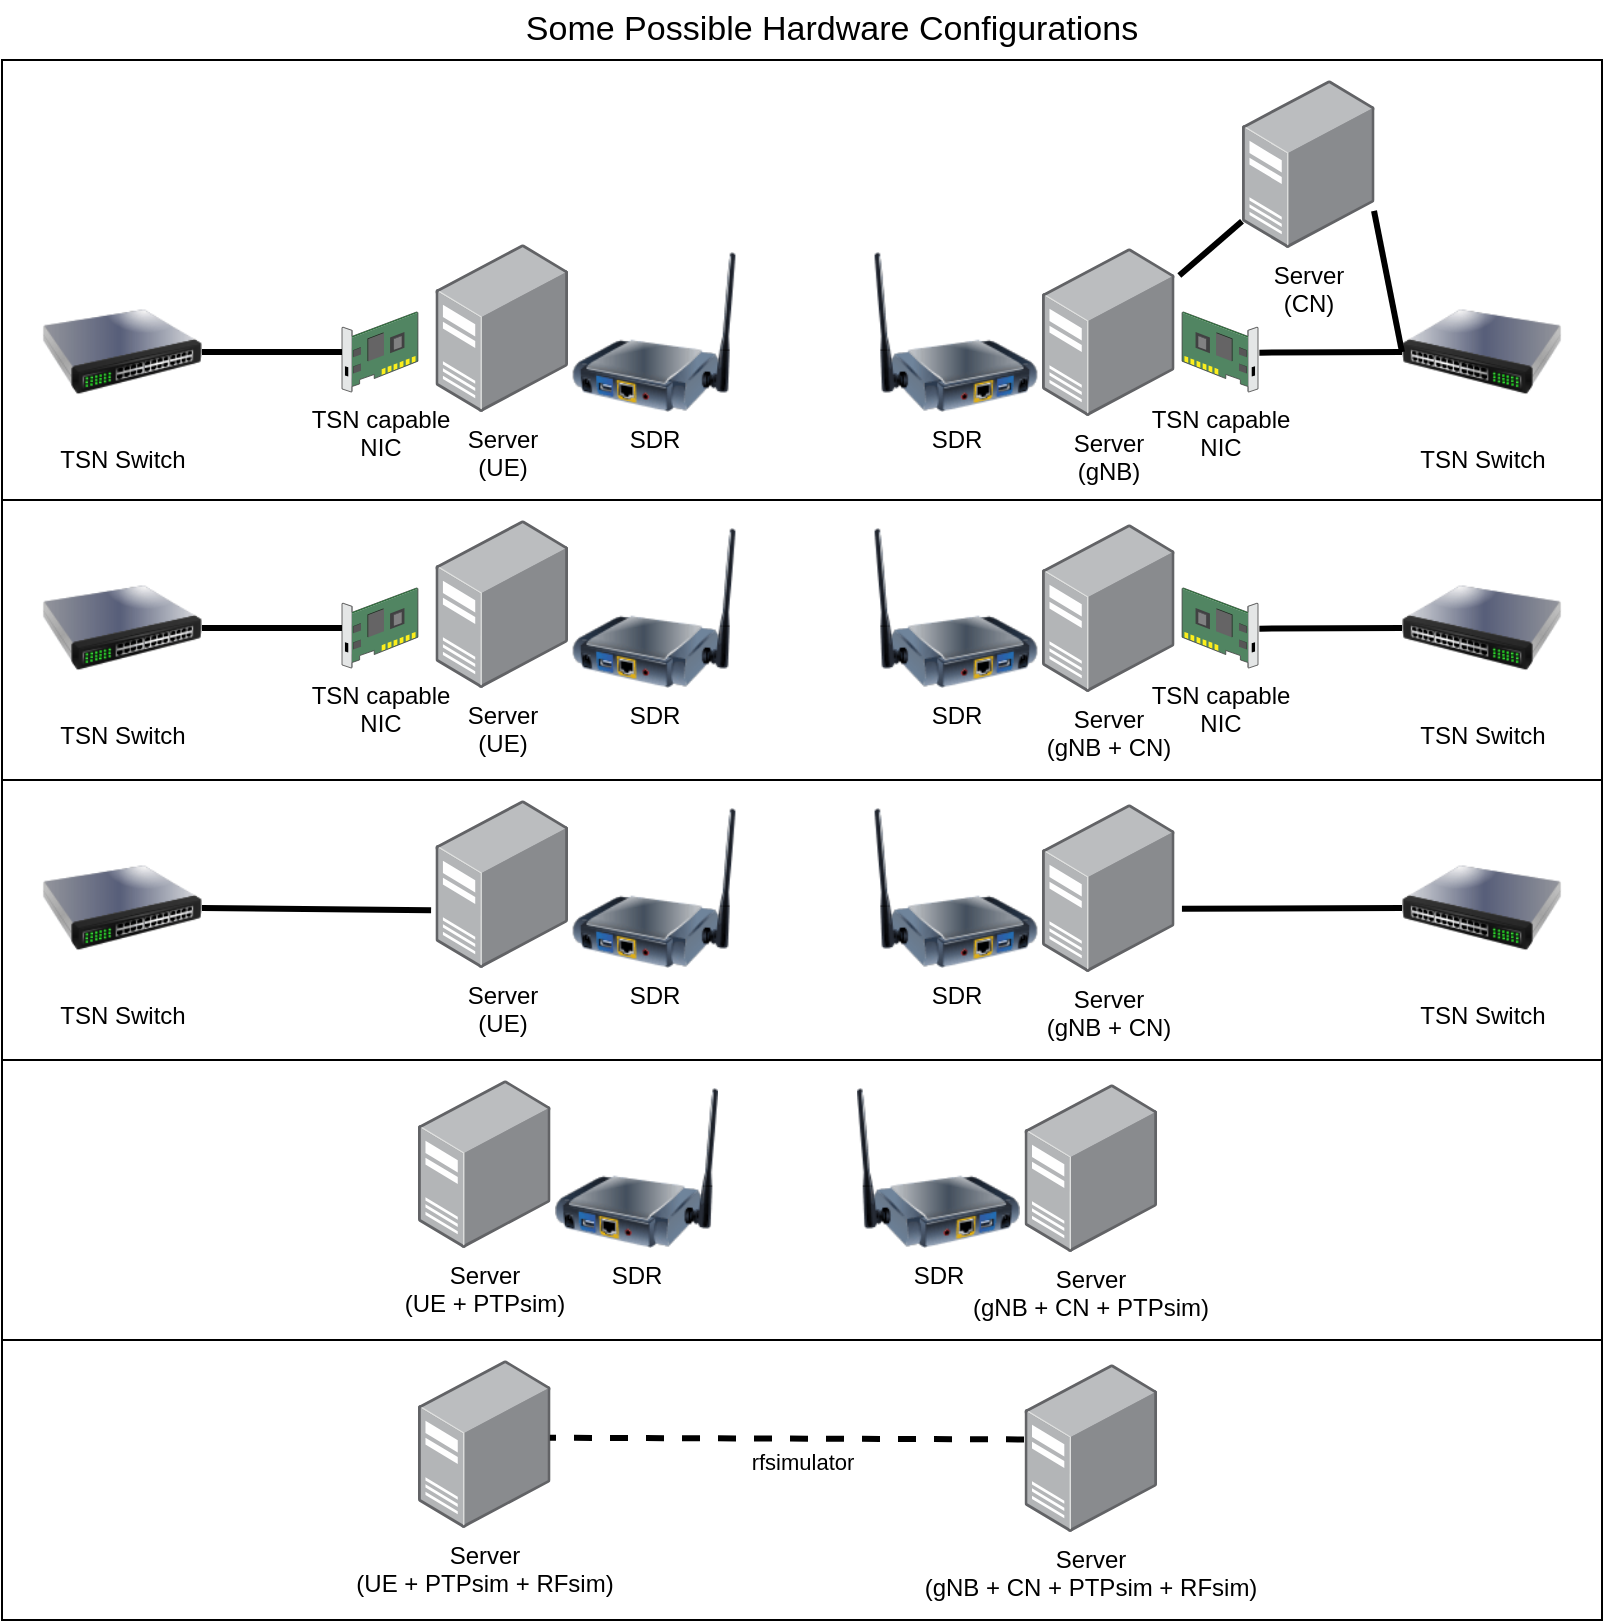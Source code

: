 <mxfile version="22.0.3" type="device">
  <diagram name="Page-1" id="PltH3wfFX6AIHZl8yf9l">
    <mxGraphModel dx="1354" dy="913" grid="1" gridSize="10" guides="1" tooltips="1" connect="1" arrows="1" fold="1" page="1" pageScale="1" pageWidth="1169" pageHeight="827" math="0" shadow="0">
      <root>
        <mxCell id="0" />
        <mxCell id="1" parent="0" />
        <mxCell id="6xSNXQIegf7Q926UobLi-67" value="" style="rounded=0;whiteSpace=wrap;html=1;" vertex="1" parent="1">
          <mxGeometry x="240" y="670" width="800" height="140" as="geometry" />
        </mxCell>
        <mxCell id="6xSNXQIegf7Q926UobLi-61" value="" style="rounded=0;whiteSpace=wrap;html=1;" vertex="1" parent="1">
          <mxGeometry x="240" y="530" width="800" height="140" as="geometry" />
        </mxCell>
        <mxCell id="6xSNXQIegf7Q926UobLi-60" value="" style="rounded=0;whiteSpace=wrap;html=1;" vertex="1" parent="1">
          <mxGeometry x="240" y="390" width="800" height="140" as="geometry" />
        </mxCell>
        <mxCell id="6xSNXQIegf7Q926UobLi-59" value="" style="rounded=0;whiteSpace=wrap;html=1;" vertex="1" parent="1">
          <mxGeometry x="240" y="250" width="800" height="140" as="geometry" />
        </mxCell>
        <mxCell id="6xSNXQIegf7Q926UobLi-58" value="" style="rounded=0;whiteSpace=wrap;html=1;" vertex="1" parent="1">
          <mxGeometry x="240" y="30" width="800" height="220" as="geometry" />
        </mxCell>
        <mxCell id="6xSNXQIegf7Q926UobLi-1" value="TSN Switch" style="image;html=1;image=img/lib/clip_art/networking/Switch_128x128.png" vertex="1" parent="1">
          <mxGeometry x="260" y="136" width="80" height="80" as="geometry" />
        </mxCell>
        <mxCell id="6xSNXQIegf7Q926UobLi-3" value="TSN Switch" style="image;html=1;image=img/lib/clip_art/networking/Switch_128x128.png;flipH=1;" vertex="1" parent="1">
          <mxGeometry x="940" y="136" width="80" height="80" as="geometry" />
        </mxCell>
        <mxCell id="6xSNXQIegf7Q926UobLi-4" value="Some Possible Hardware Configurations" style="text;html=1;strokeColor=none;fillColor=none;align=center;verticalAlign=middle;whiteSpace=wrap;rounded=0;strokeWidth=5;fontSize=17;" vertex="1" parent="1">
          <mxGeometry x="470" width="370" height="30" as="geometry" />
        </mxCell>
        <mxCell id="6xSNXQIegf7Q926UobLi-8" value="SDR" style="image;html=1;image=img/lib/clip_art/networking/Print_Server_Wireless_128x128.png;flipH=1;" vertex="1" parent="1">
          <mxGeometry x="523" y="126" width="86" height="80" as="geometry" />
        </mxCell>
        <mxCell id="6xSNXQIegf7Q926UobLi-9" value="Server&lt;br&gt;(UE)" style="image;points=[];aspect=fixed;html=1;align=center;shadow=0;dashed=0;image=img/lib/allied_telesis/computer_and_terminals/Server_Desktop.svg;" vertex="1" parent="1">
          <mxGeometry x="456.73" y="122" width="66.27" height="84" as="geometry" />
        </mxCell>
        <mxCell id="6xSNXQIegf7Q926UobLi-10" value="TSN capable&lt;br&gt;NIC" style="shadow=0;dashed=0;html=1;labelPosition=center;verticalLabelPosition=bottom;verticalAlign=top;align=center;outlineConnect=0;shape=mxgraph.veeam.3d.network_card;" vertex="1" parent="1">
          <mxGeometry x="410" y="156" width="38" height="40" as="geometry" />
        </mxCell>
        <mxCell id="6xSNXQIegf7Q926UobLi-12" value="SDR" style="image;html=1;image=img/lib/clip_art/networking/Print_Server_Wireless_128x128.png;flipH=0;" vertex="1" parent="1">
          <mxGeometry x="674" y="126" width="86" height="80" as="geometry" />
        </mxCell>
        <mxCell id="6xSNXQIegf7Q926UobLi-13" value="Server&lt;br&gt;(gNB)" style="image;points=[];aspect=fixed;html=1;align=center;shadow=0;dashed=0;image=img/lib/allied_telesis/computer_and_terminals/Server_Desktop.svg;flipH=0;" vertex="1" parent="1">
          <mxGeometry x="760" y="124" width="66.27" height="84" as="geometry" />
        </mxCell>
        <mxCell id="6xSNXQIegf7Q926UobLi-14" value="TSN capable&lt;br&gt;NIC" style="shadow=0;dashed=0;html=1;labelPosition=center;verticalLabelPosition=bottom;verticalAlign=top;align=center;outlineConnect=0;shape=mxgraph.veeam.3d.network_card;flipH=1;" vertex="1" parent="1">
          <mxGeometry x="830" y="156" width="38" height="40" as="geometry" />
        </mxCell>
        <mxCell id="6xSNXQIegf7Q926UobLi-15" value="" style="endArrow=none;html=1;rounded=0;exitX=1;exitY=0.5;exitDx=0;exitDy=0;strokeWidth=3;" edge="1" parent="1" source="6xSNXQIegf7Q926UobLi-1" target="6xSNXQIegf7Q926UobLi-10">
          <mxGeometry width="50" height="50" relative="1" as="geometry">
            <mxPoint x="560" y="246" as="sourcePoint" />
            <mxPoint x="610" y="196" as="targetPoint" />
          </mxGeometry>
        </mxCell>
        <mxCell id="6xSNXQIegf7Q926UobLi-16" value="" style="endArrow=none;html=1;rounded=0;exitX=0;exitY=0.5;exitDx=0;exitDy=0;entryX=-0.018;entryY=0.508;entryDx=0;entryDy=0;entryPerimeter=0;strokeWidth=3;" edge="1" parent="1" source="6xSNXQIegf7Q926UobLi-3" target="6xSNXQIegf7Q926UobLi-14">
          <mxGeometry width="50" height="50" relative="1" as="geometry">
            <mxPoint x="350" y="176" as="sourcePoint" />
            <mxPoint x="420" y="184" as="targetPoint" />
          </mxGeometry>
        </mxCell>
        <mxCell id="6xSNXQIegf7Q926UobLi-17" value="Server&lt;br&gt;(CN)" style="image;points=[];aspect=fixed;html=1;align=center;shadow=0;dashed=0;image=img/lib/allied_telesis/computer_and_terminals/Server_Desktop.svg;flipH=0;" vertex="1" parent="1">
          <mxGeometry x="860" y="40" width="66.27" height="84" as="geometry" />
        </mxCell>
        <mxCell id="6xSNXQIegf7Q926UobLi-19" value="" style="endArrow=none;html=1;rounded=0;exitX=1.036;exitY=0.164;exitDx=0;exitDy=0;exitPerimeter=0;strokeWidth=3;" edge="1" parent="1" source="6xSNXQIegf7Q926UobLi-13" target="6xSNXQIegf7Q926UobLi-17">
          <mxGeometry width="50" height="50" relative="1" as="geometry">
            <mxPoint x="950" y="174" as="sourcePoint" />
            <mxPoint x="879" y="186" as="targetPoint" />
          </mxGeometry>
        </mxCell>
        <mxCell id="6xSNXQIegf7Q926UobLi-20" value="" style="endArrow=none;html=1;rounded=0;exitX=0;exitY=0.5;exitDx=0;exitDy=0;entryX=0.996;entryY=0.779;entryDx=0;entryDy=0;entryPerimeter=0;strokeWidth=3;" edge="1" parent="1" source="6xSNXQIegf7Q926UobLi-3" target="6xSNXQIegf7Q926UobLi-17">
          <mxGeometry width="50" height="50" relative="1" as="geometry">
            <mxPoint x="980.0" y="171" as="sourcePoint" />
            <mxPoint x="910" y="116" as="targetPoint" />
          </mxGeometry>
        </mxCell>
        <mxCell id="6xSNXQIegf7Q926UobLi-21" style="edgeStyle=orthogonalEdgeStyle;rounded=0;orthogonalLoop=1;jettySize=auto;html=1;exitX=0.5;exitY=1;exitDx=0;exitDy=0;" edge="1" parent="1" source="6xSNXQIegf7Q926UobLi-4" target="6xSNXQIegf7Q926UobLi-4">
          <mxGeometry relative="1" as="geometry" />
        </mxCell>
        <mxCell id="6xSNXQIegf7Q926UobLi-22" value="TSN Switch" style="image;html=1;image=img/lib/clip_art/networking/Switch_128x128.png" vertex="1" parent="1">
          <mxGeometry x="260" y="274" width="80" height="80" as="geometry" />
        </mxCell>
        <mxCell id="6xSNXQIegf7Q926UobLi-23" value="TSN Switch" style="image;html=1;image=img/lib/clip_art/networking/Switch_128x128.png;flipH=1;" vertex="1" parent="1">
          <mxGeometry x="940" y="274" width="80" height="80" as="geometry" />
        </mxCell>
        <mxCell id="6xSNXQIegf7Q926UobLi-24" value="SDR" style="image;html=1;image=img/lib/clip_art/networking/Print_Server_Wireless_128x128.png;flipH=1;" vertex="1" parent="1">
          <mxGeometry x="523" y="264" width="86" height="80" as="geometry" />
        </mxCell>
        <mxCell id="6xSNXQIegf7Q926UobLi-25" value="Server&lt;br&gt;(UE)" style="image;points=[];aspect=fixed;html=1;align=center;shadow=0;dashed=0;image=img/lib/allied_telesis/computer_and_terminals/Server_Desktop.svg;" vertex="1" parent="1">
          <mxGeometry x="456.73" y="260" width="66.27" height="84" as="geometry" />
        </mxCell>
        <mxCell id="6xSNXQIegf7Q926UobLi-26" value="TSN capable&lt;br&gt;NIC" style="shadow=0;dashed=0;html=1;labelPosition=center;verticalLabelPosition=bottom;verticalAlign=top;align=center;outlineConnect=0;shape=mxgraph.veeam.3d.network_card;" vertex="1" parent="1">
          <mxGeometry x="410" y="294" width="38" height="40" as="geometry" />
        </mxCell>
        <mxCell id="6xSNXQIegf7Q926UobLi-27" value="SDR" style="image;html=1;image=img/lib/clip_art/networking/Print_Server_Wireless_128x128.png;flipH=0;" vertex="1" parent="1">
          <mxGeometry x="674" y="264" width="86" height="80" as="geometry" />
        </mxCell>
        <mxCell id="6xSNXQIegf7Q926UobLi-28" value="Server&lt;br&gt;(gNB + CN)" style="image;points=[];aspect=fixed;html=1;align=center;shadow=0;dashed=0;image=img/lib/allied_telesis/computer_and_terminals/Server_Desktop.svg;flipH=0;" vertex="1" parent="1">
          <mxGeometry x="760" y="262" width="66.27" height="84" as="geometry" />
        </mxCell>
        <mxCell id="6xSNXQIegf7Q926UobLi-29" value="TSN capable&lt;br&gt;NIC" style="shadow=0;dashed=0;html=1;labelPosition=center;verticalLabelPosition=bottom;verticalAlign=top;align=center;outlineConnect=0;shape=mxgraph.veeam.3d.network_card;flipH=1;" vertex="1" parent="1">
          <mxGeometry x="830" y="294" width="38" height="40" as="geometry" />
        </mxCell>
        <mxCell id="6xSNXQIegf7Q926UobLi-30" value="" style="endArrow=none;html=1;rounded=0;exitX=1;exitY=0.5;exitDx=0;exitDy=0;strokeWidth=3;" edge="1" parent="1" source="6xSNXQIegf7Q926UobLi-22" target="6xSNXQIegf7Q926UobLi-26">
          <mxGeometry width="50" height="50" relative="1" as="geometry">
            <mxPoint x="560" y="384" as="sourcePoint" />
            <mxPoint x="610" y="334" as="targetPoint" />
          </mxGeometry>
        </mxCell>
        <mxCell id="6xSNXQIegf7Q926UobLi-31" value="" style="endArrow=none;html=1;rounded=0;exitX=0;exitY=0.5;exitDx=0;exitDy=0;entryX=-0.018;entryY=0.508;entryDx=0;entryDy=0;entryPerimeter=0;strokeWidth=3;" edge="1" parent="1" source="6xSNXQIegf7Q926UobLi-23" target="6xSNXQIegf7Q926UobLi-29">
          <mxGeometry width="50" height="50" relative="1" as="geometry">
            <mxPoint x="350" y="314" as="sourcePoint" />
            <mxPoint x="420" y="322" as="targetPoint" />
          </mxGeometry>
        </mxCell>
        <mxCell id="6xSNXQIegf7Q926UobLi-35" style="edgeStyle=orthogonalEdgeStyle;rounded=0;orthogonalLoop=1;jettySize=auto;html=1;exitX=0.5;exitY=1;exitDx=0;exitDy=0;" edge="1" parent="1">
          <mxGeometry relative="1" as="geometry">
            <mxPoint x="653" y="226" as="sourcePoint" />
            <mxPoint x="653" y="226" as="targetPoint" />
          </mxGeometry>
        </mxCell>
        <mxCell id="6xSNXQIegf7Q926UobLi-36" value="TSN Switch" style="image;html=1;image=img/lib/clip_art/networking/Switch_128x128.png" vertex="1" parent="1">
          <mxGeometry x="260" y="414" width="80" height="80" as="geometry" />
        </mxCell>
        <mxCell id="6xSNXQIegf7Q926UobLi-37" value="TSN Switch" style="image;html=1;image=img/lib/clip_art/networking/Switch_128x128.png;flipH=1;" vertex="1" parent="1">
          <mxGeometry x="940" y="414" width="80" height="80" as="geometry" />
        </mxCell>
        <mxCell id="6xSNXQIegf7Q926UobLi-38" value="SDR" style="image;html=1;image=img/lib/clip_art/networking/Print_Server_Wireless_128x128.png;flipH=1;" vertex="1" parent="1">
          <mxGeometry x="523" y="404" width="86" height="80" as="geometry" />
        </mxCell>
        <mxCell id="6xSNXQIegf7Q926UobLi-39" value="Server&lt;br&gt;(UE)" style="image;points=[];aspect=fixed;html=1;align=center;shadow=0;dashed=0;image=img/lib/allied_telesis/computer_and_terminals/Server_Desktop.svg;" vertex="1" parent="1">
          <mxGeometry x="456.73" y="400" width="66.27" height="84" as="geometry" />
        </mxCell>
        <mxCell id="6xSNXQIegf7Q926UobLi-41" value="SDR" style="image;html=1;image=img/lib/clip_art/networking/Print_Server_Wireless_128x128.png;flipH=0;" vertex="1" parent="1">
          <mxGeometry x="674" y="404" width="86" height="80" as="geometry" />
        </mxCell>
        <mxCell id="6xSNXQIegf7Q926UobLi-42" value="Server&lt;br&gt;(gNB + CN)" style="image;points=[];aspect=fixed;html=1;align=center;shadow=0;dashed=0;image=img/lib/allied_telesis/computer_and_terminals/Server_Desktop.svg;flipH=0;" vertex="1" parent="1">
          <mxGeometry x="760" y="402" width="66.27" height="84" as="geometry" />
        </mxCell>
        <mxCell id="6xSNXQIegf7Q926UobLi-44" value="" style="endArrow=none;html=1;rounded=0;exitX=1;exitY=0.5;exitDx=0;exitDy=0;strokeWidth=3;entryX=-0.033;entryY=0.656;entryDx=0;entryDy=0;entryPerimeter=0;" edge="1" parent="1" source="6xSNXQIegf7Q926UobLi-36" target="6xSNXQIegf7Q926UobLi-39">
          <mxGeometry width="50" height="50" relative="1" as="geometry">
            <mxPoint x="560" y="524" as="sourcePoint" />
            <mxPoint x="410" y="454" as="targetPoint" />
          </mxGeometry>
        </mxCell>
        <mxCell id="6xSNXQIegf7Q926UobLi-45" value="" style="endArrow=none;html=1;rounded=0;exitX=0;exitY=0.5;exitDx=0;exitDy=0;entryX=1.056;entryY=0.623;entryDx=0;entryDy=0;entryPerimeter=0;strokeWidth=3;" edge="1" parent="1" source="6xSNXQIegf7Q926UobLi-37" target="6xSNXQIegf7Q926UobLi-42">
          <mxGeometry width="50" height="50" relative="1" as="geometry">
            <mxPoint x="350" y="454" as="sourcePoint" />
            <mxPoint x="868.684" y="454.32" as="targetPoint" />
          </mxGeometry>
        </mxCell>
        <mxCell id="6xSNXQIegf7Q926UobLi-48" value="SDR" style="image;html=1;image=img/lib/clip_art/networking/Print_Server_Wireless_128x128.png;flipH=1;" vertex="1" parent="1">
          <mxGeometry x="514.27" y="544" width="86" height="80" as="geometry" />
        </mxCell>
        <mxCell id="6xSNXQIegf7Q926UobLi-49" value="Server&lt;br&gt;(UE + PTPsim)" style="image;points=[];aspect=fixed;html=1;align=center;shadow=0;dashed=0;image=img/lib/allied_telesis/computer_and_terminals/Server_Desktop.svg;" vertex="1" parent="1">
          <mxGeometry x="448" y="540" width="66.27" height="84" as="geometry" />
        </mxCell>
        <mxCell id="6xSNXQIegf7Q926UobLi-50" value="SDR" style="image;html=1;image=img/lib/clip_art/networking/Print_Server_Wireless_128x128.png;flipH=0;" vertex="1" parent="1">
          <mxGeometry x="665.27" y="544" width="86" height="80" as="geometry" />
        </mxCell>
        <mxCell id="6xSNXQIegf7Q926UobLi-51" value="Server&lt;br&gt;(gNB + CN + PTPsim)" style="image;points=[];aspect=fixed;html=1;align=center;shadow=0;dashed=0;image=img/lib/allied_telesis/computer_and_terminals/Server_Desktop.svg;flipH=0;" vertex="1" parent="1">
          <mxGeometry x="751.27" y="542" width="66.27" height="84" as="geometry" />
        </mxCell>
        <mxCell id="6xSNXQIegf7Q926UobLi-63" value="Server&lt;br&gt;(UE + PTPsim + RFsim)" style="image;points=[];aspect=fixed;html=1;align=center;shadow=0;dashed=0;image=img/lib/allied_telesis/computer_and_terminals/Server_Desktop.svg;" vertex="1" parent="1">
          <mxGeometry x="448" y="680" width="66.27" height="84" as="geometry" />
        </mxCell>
        <mxCell id="6xSNXQIegf7Q926UobLi-65" value="Server&lt;br&gt;(gNB + CN + PTPsim + RFsim)" style="image;points=[];aspect=fixed;html=1;align=center;shadow=0;dashed=0;image=img/lib/allied_telesis/computer_and_terminals/Server_Desktop.svg;flipH=0;" vertex="1" parent="1">
          <mxGeometry x="751.27" y="682" width="66.27" height="84" as="geometry" />
        </mxCell>
        <mxCell id="6xSNXQIegf7Q926UobLi-66" value="" style="endArrow=none;html=1;rounded=0;exitX=-0.004;exitY=0.449;exitDx=0;exitDy=0;entryX=0.995;entryY=0.463;entryDx=0;entryDy=0;entryPerimeter=0;strokeWidth=3;exitPerimeter=0;dashed=1;" edge="1" parent="1" source="6xSNXQIegf7Q926UobLi-65" target="6xSNXQIegf7Q926UobLi-63">
          <mxGeometry width="50" height="50" relative="1" as="geometry">
            <mxPoint x="950" y="464" as="sourcePoint" />
            <mxPoint x="840" y="464" as="targetPoint" />
          </mxGeometry>
        </mxCell>
        <mxCell id="6xSNXQIegf7Q926UobLi-68" value="rfsimulator" style="edgeLabel;html=1;align=center;verticalAlign=middle;resizable=0;points=[];" vertex="1" connectable="0" parent="6xSNXQIegf7Q926UobLi-66">
          <mxGeometry x="0.096" y="5" relative="1" as="geometry">
            <mxPoint x="19" y="6" as="offset" />
          </mxGeometry>
        </mxCell>
      </root>
    </mxGraphModel>
  </diagram>
</mxfile>
